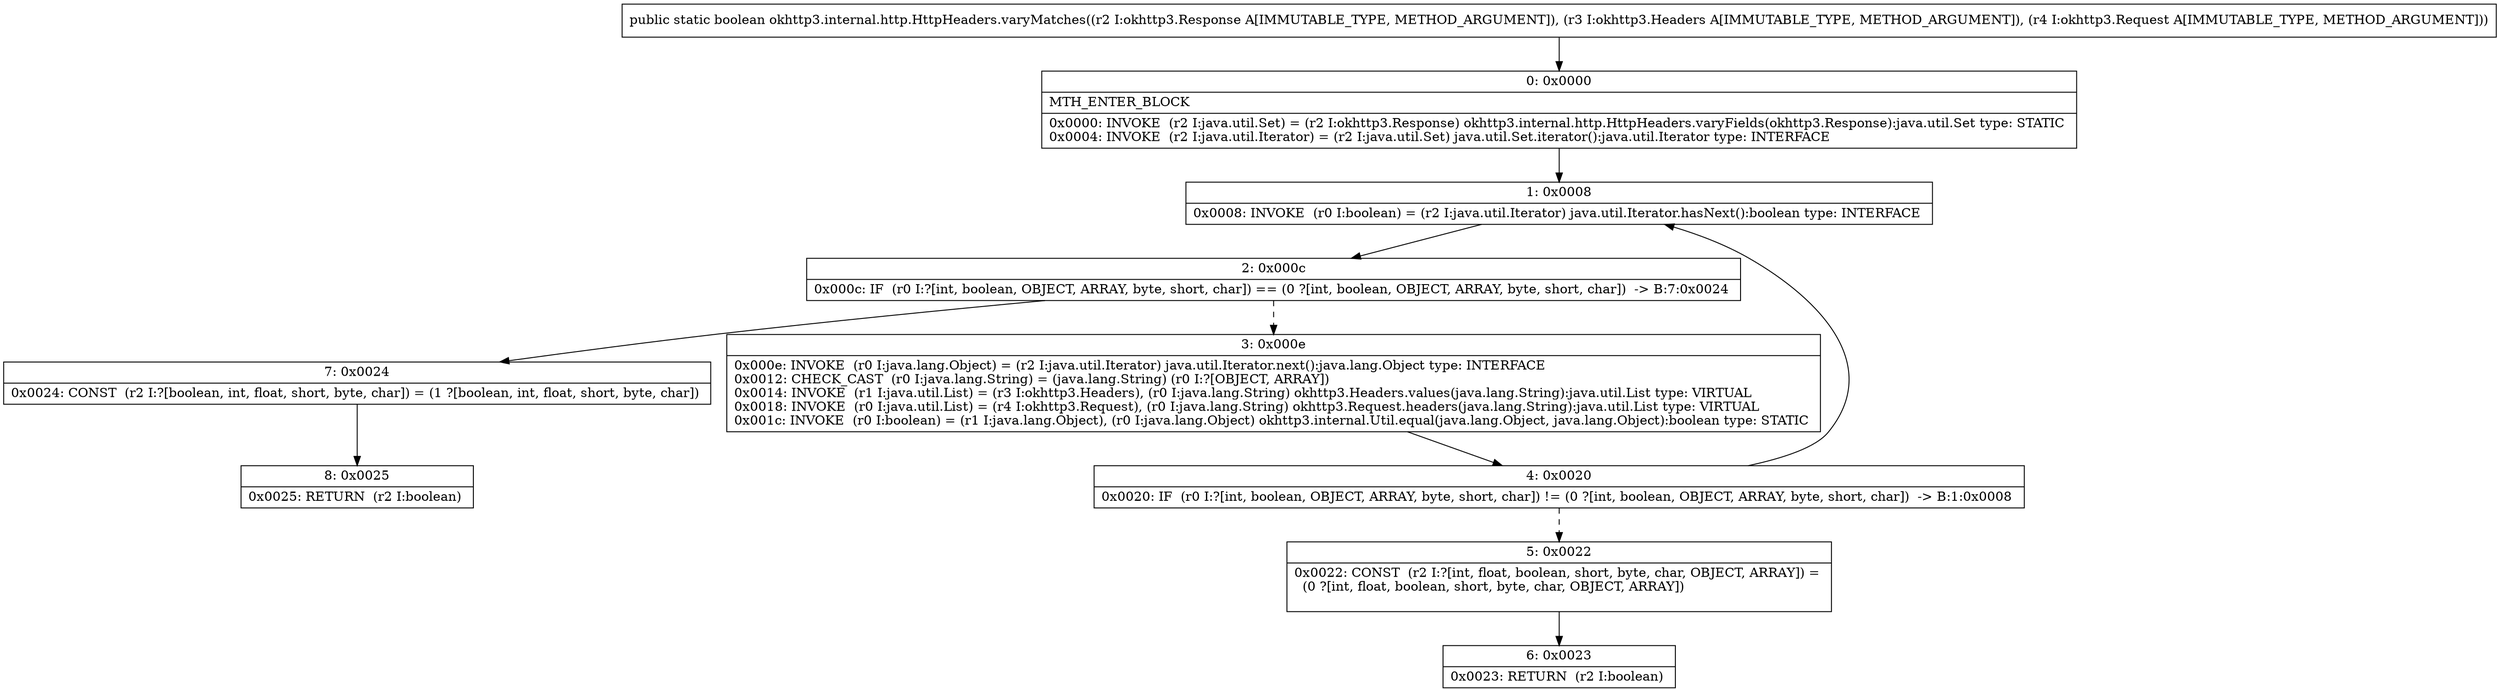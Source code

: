 digraph "CFG forokhttp3.internal.http.HttpHeaders.varyMatches(Lokhttp3\/Response;Lokhttp3\/Headers;Lokhttp3\/Request;)Z" {
Node_0 [shape=record,label="{0\:\ 0x0000|MTH_ENTER_BLOCK\l|0x0000: INVOKE  (r2 I:java.util.Set) = (r2 I:okhttp3.Response) okhttp3.internal.http.HttpHeaders.varyFields(okhttp3.Response):java.util.Set type: STATIC \l0x0004: INVOKE  (r2 I:java.util.Iterator) = (r2 I:java.util.Set) java.util.Set.iterator():java.util.Iterator type: INTERFACE \l}"];
Node_1 [shape=record,label="{1\:\ 0x0008|0x0008: INVOKE  (r0 I:boolean) = (r2 I:java.util.Iterator) java.util.Iterator.hasNext():boolean type: INTERFACE \l}"];
Node_2 [shape=record,label="{2\:\ 0x000c|0x000c: IF  (r0 I:?[int, boolean, OBJECT, ARRAY, byte, short, char]) == (0 ?[int, boolean, OBJECT, ARRAY, byte, short, char])  \-\> B:7:0x0024 \l}"];
Node_3 [shape=record,label="{3\:\ 0x000e|0x000e: INVOKE  (r0 I:java.lang.Object) = (r2 I:java.util.Iterator) java.util.Iterator.next():java.lang.Object type: INTERFACE \l0x0012: CHECK_CAST  (r0 I:java.lang.String) = (java.lang.String) (r0 I:?[OBJECT, ARRAY]) \l0x0014: INVOKE  (r1 I:java.util.List) = (r3 I:okhttp3.Headers), (r0 I:java.lang.String) okhttp3.Headers.values(java.lang.String):java.util.List type: VIRTUAL \l0x0018: INVOKE  (r0 I:java.util.List) = (r4 I:okhttp3.Request), (r0 I:java.lang.String) okhttp3.Request.headers(java.lang.String):java.util.List type: VIRTUAL \l0x001c: INVOKE  (r0 I:boolean) = (r1 I:java.lang.Object), (r0 I:java.lang.Object) okhttp3.internal.Util.equal(java.lang.Object, java.lang.Object):boolean type: STATIC \l}"];
Node_4 [shape=record,label="{4\:\ 0x0020|0x0020: IF  (r0 I:?[int, boolean, OBJECT, ARRAY, byte, short, char]) != (0 ?[int, boolean, OBJECT, ARRAY, byte, short, char])  \-\> B:1:0x0008 \l}"];
Node_5 [shape=record,label="{5\:\ 0x0022|0x0022: CONST  (r2 I:?[int, float, boolean, short, byte, char, OBJECT, ARRAY]) = \l  (0 ?[int, float, boolean, short, byte, char, OBJECT, ARRAY])\l \l}"];
Node_6 [shape=record,label="{6\:\ 0x0023|0x0023: RETURN  (r2 I:boolean) \l}"];
Node_7 [shape=record,label="{7\:\ 0x0024|0x0024: CONST  (r2 I:?[boolean, int, float, short, byte, char]) = (1 ?[boolean, int, float, short, byte, char]) \l}"];
Node_8 [shape=record,label="{8\:\ 0x0025|0x0025: RETURN  (r2 I:boolean) \l}"];
MethodNode[shape=record,label="{public static boolean okhttp3.internal.http.HttpHeaders.varyMatches((r2 I:okhttp3.Response A[IMMUTABLE_TYPE, METHOD_ARGUMENT]), (r3 I:okhttp3.Headers A[IMMUTABLE_TYPE, METHOD_ARGUMENT]), (r4 I:okhttp3.Request A[IMMUTABLE_TYPE, METHOD_ARGUMENT])) }"];
MethodNode -> Node_0;
Node_0 -> Node_1;
Node_1 -> Node_2;
Node_2 -> Node_3[style=dashed];
Node_2 -> Node_7;
Node_3 -> Node_4;
Node_4 -> Node_1;
Node_4 -> Node_5[style=dashed];
Node_5 -> Node_6;
Node_7 -> Node_8;
}


